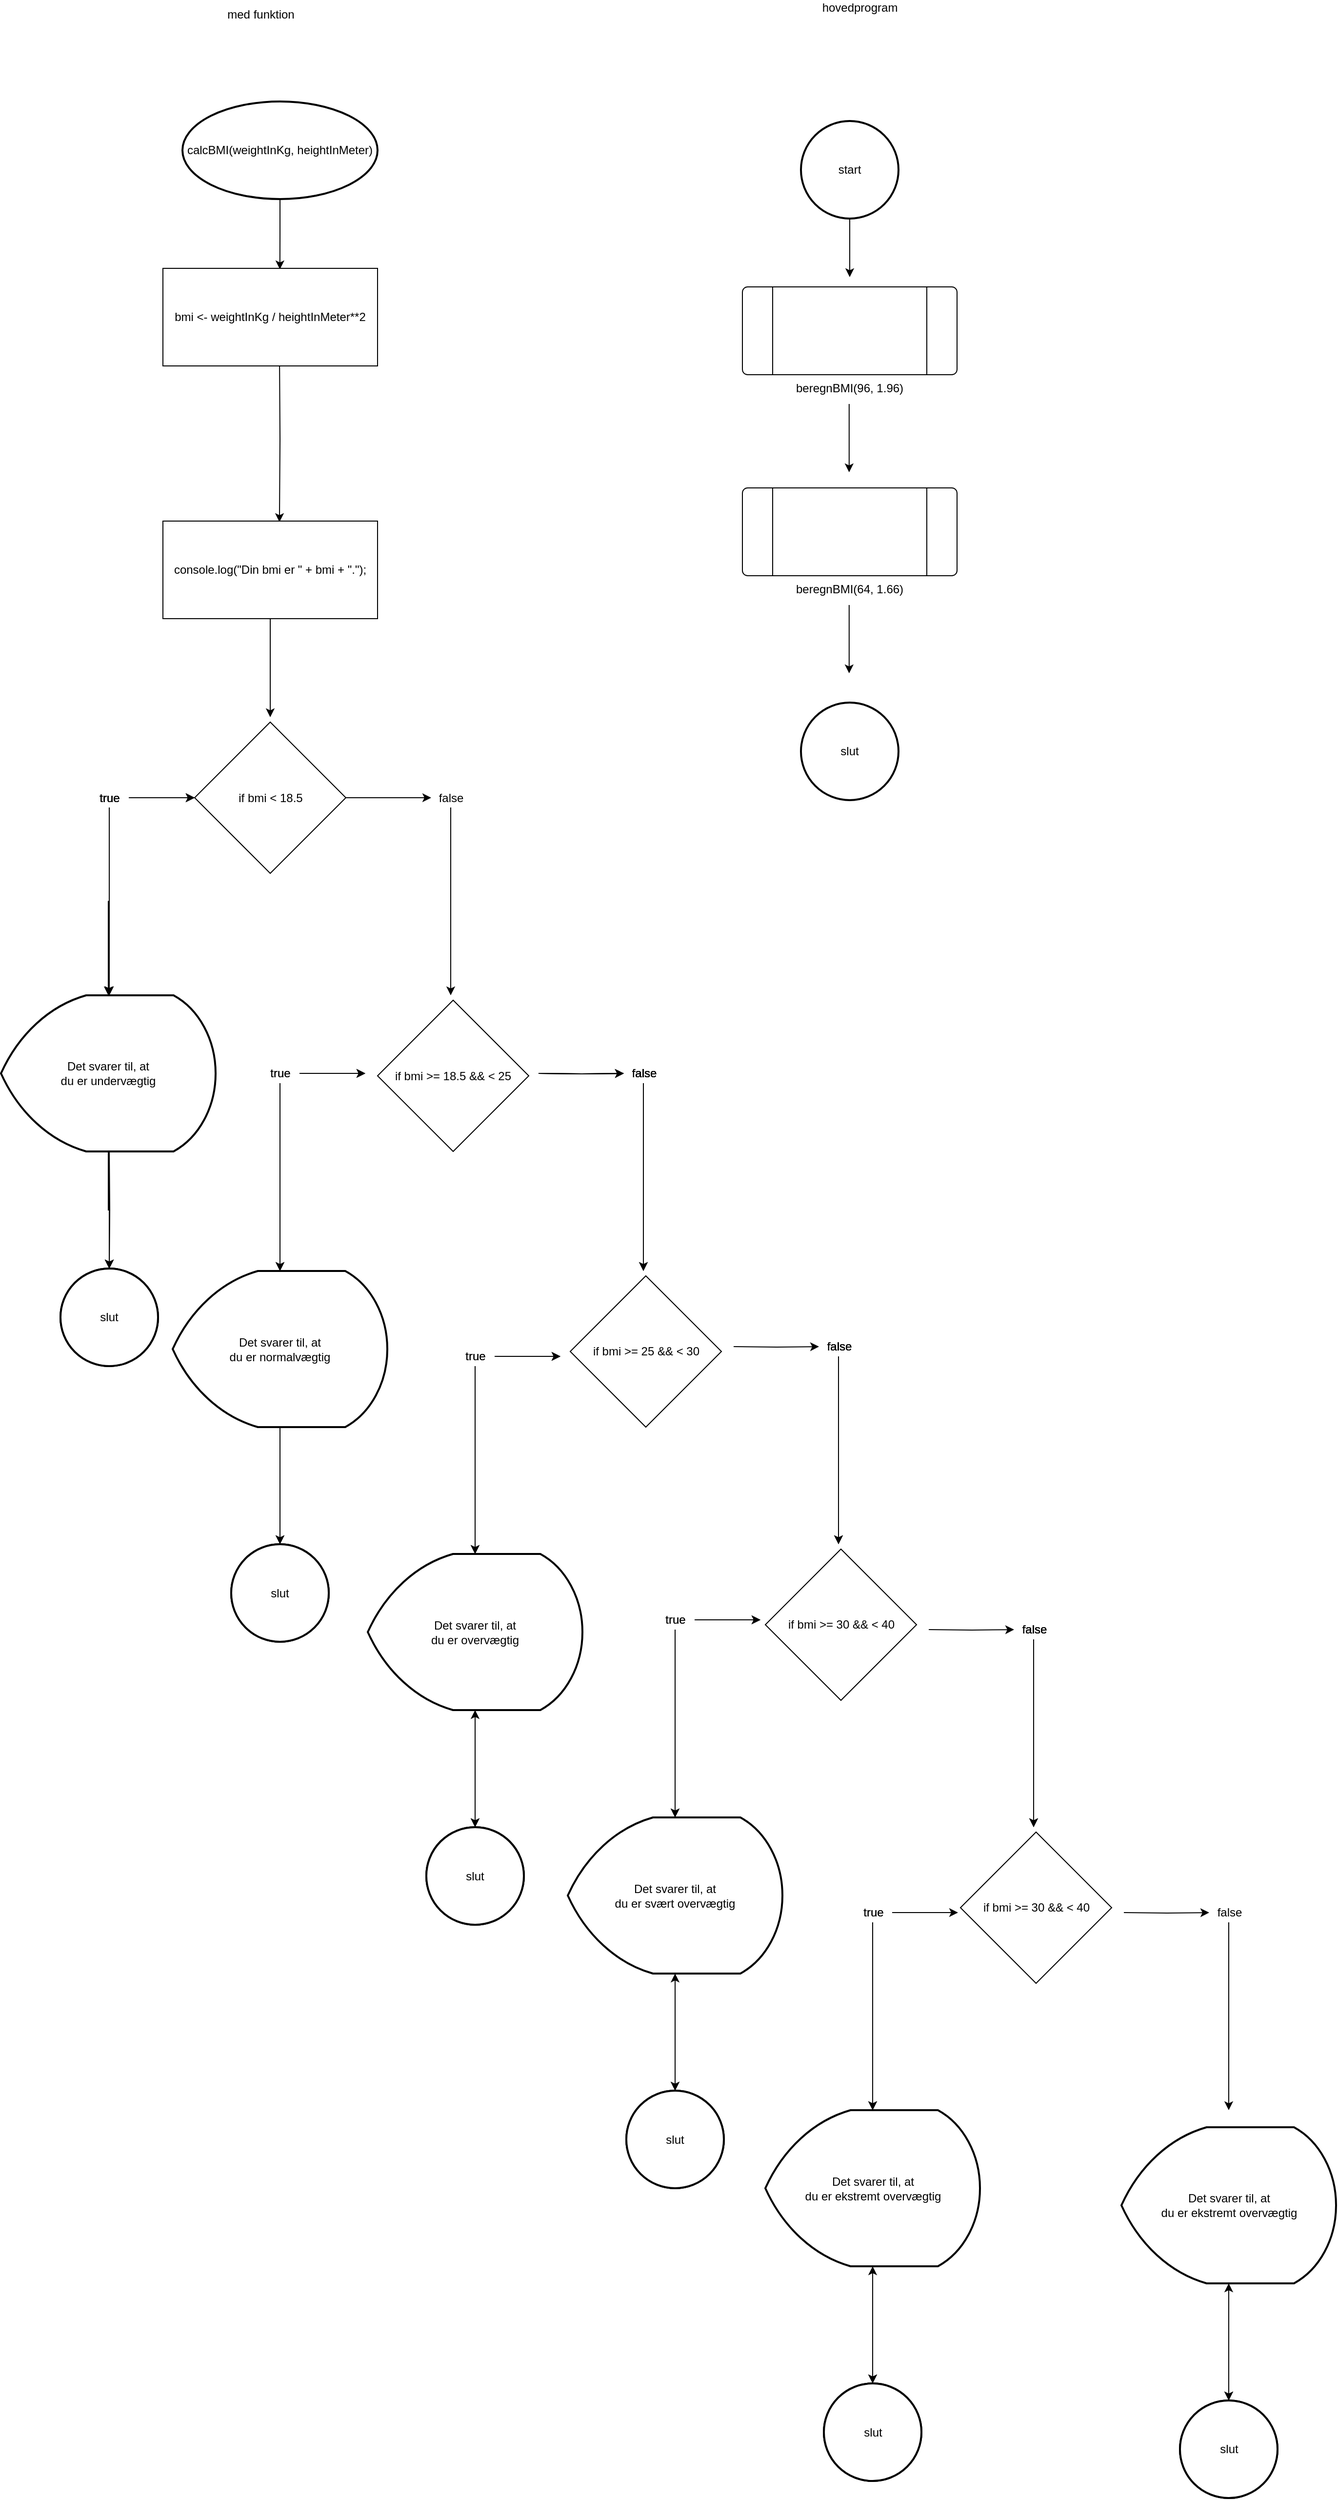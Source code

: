 <mxfile version="14.2.9" type="github">
  <diagram id="TqT399LAjUbae7Hf4a0q" name="Page-1">
    <mxGraphModel dx="2893" dy="1888" grid="1" gridSize="10" guides="1" tooltips="1" connect="1" arrows="1" fold="1" page="1" pageScale="1" pageWidth="850" pageHeight="1100" math="0" shadow="0">
      <root>
        <mxCell id="0" />
        <mxCell id="1" parent="0" />
        <mxCell id="aZatov6KkQWyKcdZIlja-17" style="edgeStyle=orthogonalEdgeStyle;rounded=0;orthogonalLoop=1;jettySize=auto;html=1;entryX=0.543;entryY=0.01;entryDx=0;entryDy=0;entryPerimeter=0;" edge="1" parent="1" target="aZatov6KkQWyKcdZIlja-19">
          <mxGeometry relative="1" as="geometry">
            <mxPoint x="255.5" y="440" as="sourcePoint" />
            <mxPoint x="255.5" y="520" as="targetPoint" />
          </mxGeometry>
        </mxCell>
        <mxCell id="aZatov6KkQWyKcdZIlja-18" style="edgeStyle=orthogonalEdgeStyle;rounded=0;orthogonalLoop=1;jettySize=auto;html=1;" edge="1" parent="1" source="aZatov6KkQWyKcdZIlja-19">
          <mxGeometry relative="1" as="geometry">
            <mxPoint x="246" y="810" as="targetPoint" />
            <Array as="points">
              <mxPoint x="246" y="740" />
              <mxPoint x="246" y="740" />
            </Array>
          </mxGeometry>
        </mxCell>
        <mxCell id="aZatov6KkQWyKcdZIlja-19" value="console.log(&quot;Din bmi er &quot; + bmi + &quot;.&quot;);" style="rounded=0;whiteSpace=wrap;html=1;" vertex="1" parent="1">
          <mxGeometry x="136" y="609" width="220" height="100" as="geometry" />
        </mxCell>
        <mxCell id="aZatov6KkQWyKcdZIlja-22" value="" style="edgeStyle=orthogonalEdgeStyle;rounded=0;orthogonalLoop=1;jettySize=auto;html=1;" edge="1" parent="1" source="aZatov6KkQWyKcdZIlja-23" target="aZatov6KkQWyKcdZIlja-24">
          <mxGeometry relative="1" as="geometry" />
        </mxCell>
        <mxCell id="aZatov6KkQWyKcdZIlja-23" value="&lt;div&gt;Det svarer til, at &lt;br&gt;&lt;/div&gt;&lt;div&gt;du er undervægtig&lt;/div&gt;" style="strokeWidth=2;html=1;shape=mxgraph.flowchart.display;whiteSpace=wrap;" vertex="1" parent="1">
          <mxGeometry x="-30" y="1095" width="220" height="160" as="geometry" />
        </mxCell>
        <mxCell id="aZatov6KkQWyKcdZIlja-24" value="slut" style="strokeWidth=2;html=1;shape=mxgraph.flowchart.start_2;whiteSpace=wrap;" vertex="1" parent="1">
          <mxGeometry x="31" y="1375" width="100" height="100" as="geometry" />
        </mxCell>
        <mxCell id="aZatov6KkQWyKcdZIlja-25" value="" style="edgeStyle=orthogonalEdgeStyle;rounded=0;orthogonalLoop=1;jettySize=auto;html=1;" edge="1" parent="1">
          <mxGeometry relative="1" as="geometry">
            <mxPoint x="839.41" y="489" as="sourcePoint" />
            <mxPoint x="839.41" y="559" as="targetPoint" />
          </mxGeometry>
        </mxCell>
        <mxCell id="aZatov6KkQWyKcdZIlja-146" style="edgeStyle=orthogonalEdgeStyle;rounded=0;orthogonalLoop=1;jettySize=auto;html=1;entryX=0.545;entryY=0.01;entryDx=0;entryDy=0;entryPerimeter=0;" edge="1" parent="1" source="aZatov6KkQWyKcdZIlja-27" target="aZatov6KkQWyKcdZIlja-145">
          <mxGeometry relative="1" as="geometry" />
        </mxCell>
        <mxCell id="aZatov6KkQWyKcdZIlja-27" value="calcBMI(weightInKg, heightInMeter)" style="strokeWidth=2;html=1;shape=mxgraph.flowchart.start_2;whiteSpace=wrap;" vertex="1" parent="1">
          <mxGeometry x="156" y="179" width="200" height="100" as="geometry" />
        </mxCell>
        <mxCell id="aZatov6KkQWyKcdZIlja-28" style="edgeStyle=orthogonalEdgeStyle;rounded=0;orthogonalLoop=1;jettySize=auto;html=1;entryX=0.5;entryY=0;entryDx=0;entryDy=0;" edge="1" parent="1" source="aZatov6KkQWyKcdZIlja-29">
          <mxGeometry relative="1" as="geometry">
            <mxPoint x="840.0" y="359" as="targetPoint" />
          </mxGeometry>
        </mxCell>
        <mxCell id="aZatov6KkQWyKcdZIlja-29" value="start" style="strokeWidth=2;html=1;shape=mxgraph.flowchart.start_2;whiteSpace=wrap;" vertex="1" parent="1">
          <mxGeometry x="790" y="199" width="100" height="100" as="geometry" />
        </mxCell>
        <mxCell id="aZatov6KkQWyKcdZIlja-30" value="slut" style="strokeWidth=2;html=1;shape=mxgraph.flowchart.start_2;whiteSpace=wrap;" vertex="1" parent="1">
          <mxGeometry x="790" y="795" width="100" height="100" as="geometry" />
        </mxCell>
        <mxCell id="aZatov6KkQWyKcdZIlja-31" value="beregnBMI(96, 1.96)" style="verticalLabelPosition=bottom;verticalAlign=top;html=1;shape=process;whiteSpace=wrap;rounded=1;size=0.14;arcSize=6;" vertex="1" parent="1">
          <mxGeometry x="730" y="369" width="220" height="90" as="geometry" />
        </mxCell>
        <mxCell id="aZatov6KkQWyKcdZIlja-35" value="&lt;div&gt;med funktion&lt;/div&gt;" style="text;html=1;align=center;verticalAlign=middle;resizable=0;points=[];autosize=1;" vertex="1" parent="1">
          <mxGeometry x="191" y="80" width="90" height="20" as="geometry" />
        </mxCell>
        <mxCell id="aZatov6KkQWyKcdZIlja-36" value="&lt;div&gt;hovedprogram&lt;/div&gt;&lt;div&gt;&lt;br&gt;&lt;/div&gt;" style="text;html=1;align=center;verticalAlign=middle;resizable=0;points=[];autosize=1;" vertex="1" parent="1">
          <mxGeometry x="800" y="75" width="100" height="30" as="geometry" />
        </mxCell>
        <mxCell id="aZatov6KkQWyKcdZIlja-37" value="" style="edgeStyle=orthogonalEdgeStyle;rounded=0;orthogonalLoop=1;jettySize=auto;html=1;" edge="1" parent="1">
          <mxGeometry relative="1" as="geometry">
            <mxPoint x="839.41" y="695" as="sourcePoint" />
            <mxPoint x="839.41" y="765" as="targetPoint" />
          </mxGeometry>
        </mxCell>
        <mxCell id="aZatov6KkQWyKcdZIlja-38" value="beregnBMI(64, 1.66)" style="verticalLabelPosition=bottom;verticalAlign=top;html=1;shape=process;whiteSpace=wrap;rounded=1;size=0.14;arcSize=6;" vertex="1" parent="1">
          <mxGeometry x="730" y="575" width="220" height="90" as="geometry" />
        </mxCell>
        <mxCell id="aZatov6KkQWyKcdZIlja-45" value="" style="edgeStyle=orthogonalEdgeStyle;rounded=0;orthogonalLoop=1;jettySize=auto;html=1;" edge="1" parent="1" source="aZatov6KkQWyKcdZIlja-39" target="aZatov6KkQWyKcdZIlja-44">
          <mxGeometry relative="1" as="geometry" />
        </mxCell>
        <mxCell id="aZatov6KkQWyKcdZIlja-39" value="if bmi &amp;lt; 18.5" style="rhombus;whiteSpace=wrap;html=1;" vertex="1" parent="1">
          <mxGeometry x="168.5" y="815" width="155" height="155" as="geometry" />
        </mxCell>
        <mxCell id="aZatov6KkQWyKcdZIlja-41" value="" style="edgeStyle=orthogonalEdgeStyle;rounded=0;orthogonalLoop=1;jettySize=auto;html=1;" edge="1" parent="1" source="aZatov6KkQWyKcdZIlja-40" target="aZatov6KkQWyKcdZIlja-39">
          <mxGeometry relative="1" as="geometry" />
        </mxCell>
        <mxCell id="aZatov6KkQWyKcdZIlja-42" style="edgeStyle=orthogonalEdgeStyle;rounded=0;orthogonalLoop=1;jettySize=auto;html=1;entryX=0.5;entryY=0;entryDx=0;entryDy=0;entryPerimeter=0;" edge="1" parent="1" source="aZatov6KkQWyKcdZIlja-40" target="aZatov6KkQWyKcdZIlja-23">
          <mxGeometry relative="1" as="geometry" />
        </mxCell>
        <mxCell id="aZatov6KkQWyKcdZIlja-40" value="true" style="text;html=1;align=center;verticalAlign=middle;resizable=0;points=[];autosize=1;" vertex="1" parent="1">
          <mxGeometry x="61" y="882.5" width="40" height="20" as="geometry" />
        </mxCell>
        <mxCell id="aZatov6KkQWyKcdZIlja-48" style="edgeStyle=orthogonalEdgeStyle;rounded=0;orthogonalLoop=1;jettySize=auto;html=1;" edge="1" parent="1" source="aZatov6KkQWyKcdZIlja-44">
          <mxGeometry relative="1" as="geometry">
            <mxPoint x="431" y="1095" as="targetPoint" />
          </mxGeometry>
        </mxCell>
        <mxCell id="aZatov6KkQWyKcdZIlja-44" value="false" style="text;html=1;align=center;verticalAlign=middle;resizable=0;points=[];autosize=1;" vertex="1" parent="1">
          <mxGeometry x="411" y="882.5" width="40" height="20" as="geometry" />
        </mxCell>
        <mxCell id="aZatov6KkQWyKcdZIlja-47" value="if bmi &amp;gt;= 18.5 &amp;amp;&amp;amp; &amp;lt; 25" style="rhombus;whiteSpace=wrap;html=1;" vertex="1" parent="1">
          <mxGeometry x="356" y="1100" width="155" height="155" as="geometry" />
        </mxCell>
        <mxCell id="aZatov6KkQWyKcdZIlja-49" value="" style="edgeStyle=orthogonalEdgeStyle;rounded=0;orthogonalLoop=1;jettySize=auto;html=1;" edge="1" parent="1" target="aZatov6KkQWyKcdZIlja-50">
          <mxGeometry relative="1" as="geometry">
            <mxPoint x="81" y="1255" as="sourcePoint" />
          </mxGeometry>
        </mxCell>
        <mxCell id="aZatov6KkQWyKcdZIlja-50" value="slut" style="strokeWidth=2;html=1;shape=mxgraph.flowchart.start_2;whiteSpace=wrap;" vertex="1" parent="1">
          <mxGeometry x="31" y="1375" width="100" height="100" as="geometry" />
        </mxCell>
        <mxCell id="aZatov6KkQWyKcdZIlja-51" value="" style="edgeStyle=orthogonalEdgeStyle;rounded=0;orthogonalLoop=1;jettySize=auto;html=1;" edge="1" parent="1" source="aZatov6KkQWyKcdZIlja-53">
          <mxGeometry relative="1" as="geometry">
            <mxPoint x="168.5" y="892.5" as="targetPoint" />
          </mxGeometry>
        </mxCell>
        <mxCell id="aZatov6KkQWyKcdZIlja-52" style="edgeStyle=orthogonalEdgeStyle;rounded=0;orthogonalLoop=1;jettySize=auto;html=1;entryX=0.5;entryY=0;entryDx=0;entryDy=0;entryPerimeter=0;" edge="1" parent="1" source="aZatov6KkQWyKcdZIlja-53">
          <mxGeometry relative="1" as="geometry">
            <mxPoint x="81" y="1095" as="targetPoint" />
          </mxGeometry>
        </mxCell>
        <mxCell id="aZatov6KkQWyKcdZIlja-53" value="true" style="text;html=1;align=center;verticalAlign=middle;resizable=0;points=[];autosize=1;" vertex="1" parent="1">
          <mxGeometry x="61" y="882.5" width="40" height="20" as="geometry" />
        </mxCell>
        <mxCell id="aZatov6KkQWyKcdZIlja-54" value="" style="edgeStyle=orthogonalEdgeStyle;rounded=0;orthogonalLoop=1;jettySize=auto;html=1;" edge="1" parent="1">
          <mxGeometry relative="1" as="geometry">
            <mxPoint x="81" y="1255" as="sourcePoint" />
            <mxPoint x="81" y="1375" as="targetPoint" />
          </mxGeometry>
        </mxCell>
        <mxCell id="aZatov6KkQWyKcdZIlja-55" style="edgeStyle=orthogonalEdgeStyle;rounded=0;orthogonalLoop=1;jettySize=auto;html=1;entryX=0.5;entryY=0;entryDx=0;entryDy=0;entryPerimeter=0;" edge="1" parent="1" source="aZatov6KkQWyKcdZIlja-56">
          <mxGeometry relative="1" as="geometry">
            <mxPoint x="81" y="1095" as="targetPoint" />
          </mxGeometry>
        </mxCell>
        <mxCell id="aZatov6KkQWyKcdZIlja-56" value="true" style="text;html=1;align=center;verticalAlign=middle;resizable=0;points=[];autosize=1;" vertex="1" parent="1">
          <mxGeometry x="61" y="882.5" width="40" height="20" as="geometry" />
        </mxCell>
        <mxCell id="aZatov6KkQWyKcdZIlja-57" value="" style="edgeStyle=orthogonalEdgeStyle;rounded=0;orthogonalLoop=1;jettySize=auto;html=1;" edge="1" parent="1">
          <mxGeometry relative="1" as="geometry">
            <mxPoint x="81" y="1255" as="sourcePoint" />
            <mxPoint x="81" y="1375" as="targetPoint" />
          </mxGeometry>
        </mxCell>
        <mxCell id="aZatov6KkQWyKcdZIlja-58" value="" style="edgeStyle=orthogonalEdgeStyle;rounded=0;orthogonalLoop=1;jettySize=auto;html=1;" edge="1" parent="1" source="aZatov6KkQWyKcdZIlja-60">
          <mxGeometry relative="1" as="geometry">
            <mxPoint x="168.5" y="892.5" as="targetPoint" />
          </mxGeometry>
        </mxCell>
        <mxCell id="aZatov6KkQWyKcdZIlja-59" style="edgeStyle=orthogonalEdgeStyle;rounded=0;orthogonalLoop=1;jettySize=auto;html=1;entryX=0.5;entryY=0;entryDx=0;entryDy=0;entryPerimeter=0;" edge="1" parent="1" source="aZatov6KkQWyKcdZIlja-60">
          <mxGeometry relative="1" as="geometry">
            <mxPoint x="81" y="1095" as="targetPoint" />
          </mxGeometry>
        </mxCell>
        <mxCell id="aZatov6KkQWyKcdZIlja-60" value="true" style="text;html=1;align=center;verticalAlign=middle;resizable=0;points=[];autosize=1;" vertex="1" parent="1">
          <mxGeometry x="61" y="882.5" width="40" height="20" as="geometry" />
        </mxCell>
        <mxCell id="aZatov6KkQWyKcdZIlja-61" value="Det svarer til, at &lt;br&gt;&lt;div&gt;du er normalvægtig&lt;/div&gt;" style="strokeWidth=2;html=1;shape=mxgraph.flowchart.display;whiteSpace=wrap;" vertex="1" parent="1">
          <mxGeometry x="146" y="1377.5" width="220" height="160" as="geometry" />
        </mxCell>
        <mxCell id="aZatov6KkQWyKcdZIlja-62" value="slut" style="strokeWidth=2;html=1;shape=mxgraph.flowchart.start_2;whiteSpace=wrap;" vertex="1" parent="1">
          <mxGeometry x="206" y="1657.5" width="100" height="100" as="geometry" />
        </mxCell>
        <mxCell id="aZatov6KkQWyKcdZIlja-63" value="" style="edgeStyle=orthogonalEdgeStyle;rounded=0;orthogonalLoop=1;jettySize=auto;html=1;" edge="1" parent="1">
          <mxGeometry relative="1" as="geometry">
            <mxPoint x="256" y="1537.5" as="sourcePoint" />
            <mxPoint x="256" y="1657.5" as="targetPoint" />
          </mxGeometry>
        </mxCell>
        <mxCell id="aZatov6KkQWyKcdZIlja-64" value="" style="edgeStyle=orthogonalEdgeStyle;rounded=0;orthogonalLoop=1;jettySize=auto;html=1;" edge="1" parent="1" source="aZatov6KkQWyKcdZIlja-66">
          <mxGeometry relative="1" as="geometry">
            <mxPoint x="343.5" y="1175" as="targetPoint" />
          </mxGeometry>
        </mxCell>
        <mxCell id="aZatov6KkQWyKcdZIlja-65" style="edgeStyle=orthogonalEdgeStyle;rounded=0;orthogonalLoop=1;jettySize=auto;html=1;entryX=0.5;entryY=0;entryDx=0;entryDy=0;entryPerimeter=0;" edge="1" parent="1" source="aZatov6KkQWyKcdZIlja-66">
          <mxGeometry relative="1" as="geometry">
            <mxPoint x="256" y="1377.5" as="targetPoint" />
          </mxGeometry>
        </mxCell>
        <mxCell id="aZatov6KkQWyKcdZIlja-66" value="true" style="text;html=1;align=center;verticalAlign=middle;resizable=0;points=[];autosize=1;" vertex="1" parent="1">
          <mxGeometry x="236" y="1165" width="40" height="20" as="geometry" />
        </mxCell>
        <mxCell id="aZatov6KkQWyKcdZIlja-67" value="" style="edgeStyle=orthogonalEdgeStyle;rounded=0;orthogonalLoop=1;jettySize=auto;html=1;" edge="1" parent="1" target="aZatov6KkQWyKcdZIlja-69">
          <mxGeometry relative="1" as="geometry">
            <mxPoint x="521" y="1175" as="sourcePoint" />
          </mxGeometry>
        </mxCell>
        <mxCell id="aZatov6KkQWyKcdZIlja-68" style="edgeStyle=orthogonalEdgeStyle;rounded=0;orthogonalLoop=1;jettySize=auto;html=1;" edge="1" parent="1" source="aZatov6KkQWyKcdZIlja-69">
          <mxGeometry relative="1" as="geometry">
            <mxPoint x="628.5" y="1377.5" as="targetPoint" />
          </mxGeometry>
        </mxCell>
        <mxCell id="aZatov6KkQWyKcdZIlja-69" value="false" style="text;html=1;align=center;verticalAlign=middle;resizable=0;points=[];autosize=1;" vertex="1" parent="1">
          <mxGeometry x="608.5" y="1165" width="40" height="20" as="geometry" />
        </mxCell>
        <mxCell id="aZatov6KkQWyKcdZIlja-70" value="if bmi &amp;gt;= 25 &amp;amp;&amp;amp; &amp;lt; 30" style="rhombus;whiteSpace=wrap;html=1;" vertex="1" parent="1">
          <mxGeometry x="553.5" y="1382.5" width="155" height="155" as="geometry" />
        </mxCell>
        <mxCell id="aZatov6KkQWyKcdZIlja-71" value="slut" style="strokeWidth=2;html=1;shape=mxgraph.flowchart.start_2;whiteSpace=wrap;" vertex="1" parent="1">
          <mxGeometry x="206" y="1657.5" width="100" height="100" as="geometry" />
        </mxCell>
        <mxCell id="aZatov6KkQWyKcdZIlja-72" value="" style="edgeStyle=orthogonalEdgeStyle;rounded=0;orthogonalLoop=1;jettySize=auto;html=1;" edge="1" parent="1">
          <mxGeometry relative="1" as="geometry">
            <mxPoint x="256" y="1537.5" as="sourcePoint" />
            <mxPoint x="256" y="1657.5" as="targetPoint" />
          </mxGeometry>
        </mxCell>
        <mxCell id="aZatov6KkQWyKcdZIlja-73" value="" style="edgeStyle=orthogonalEdgeStyle;rounded=0;orthogonalLoop=1;jettySize=auto;html=1;" edge="1" parent="1" source="aZatov6KkQWyKcdZIlja-75">
          <mxGeometry relative="1" as="geometry">
            <mxPoint x="343.5" y="1175" as="targetPoint" />
          </mxGeometry>
        </mxCell>
        <mxCell id="aZatov6KkQWyKcdZIlja-74" style="edgeStyle=orthogonalEdgeStyle;rounded=0;orthogonalLoop=1;jettySize=auto;html=1;entryX=0.5;entryY=0;entryDx=0;entryDy=0;entryPerimeter=0;" edge="1" parent="1" source="aZatov6KkQWyKcdZIlja-75">
          <mxGeometry relative="1" as="geometry">
            <mxPoint x="256" y="1377.5" as="targetPoint" />
          </mxGeometry>
        </mxCell>
        <mxCell id="aZatov6KkQWyKcdZIlja-75" value="true" style="text;html=1;align=center;verticalAlign=middle;resizable=0;points=[];autosize=1;" vertex="1" parent="1">
          <mxGeometry x="236" y="1165" width="40" height="20" as="geometry" />
        </mxCell>
        <mxCell id="aZatov6KkQWyKcdZIlja-76" value="Det svarer til, at &lt;br&gt;&lt;div&gt;du er overvægtig&lt;br&gt;&lt;/div&gt;" style="strokeWidth=2;html=1;shape=mxgraph.flowchart.display;whiteSpace=wrap;" vertex="1" parent="1">
          <mxGeometry x="346" y="1667.5" width="220" height="160" as="geometry" />
        </mxCell>
        <mxCell id="aZatov6KkQWyKcdZIlja-77" value="slut" style="strokeWidth=2;html=1;shape=mxgraph.flowchart.start_2;whiteSpace=wrap;" vertex="1" parent="1">
          <mxGeometry x="406" y="1947.5" width="100" height="100" as="geometry" />
        </mxCell>
        <mxCell id="aZatov6KkQWyKcdZIlja-78" value="" style="edgeStyle=orthogonalEdgeStyle;rounded=0;orthogonalLoop=1;jettySize=auto;html=1;" edge="1" parent="1">
          <mxGeometry relative="1" as="geometry">
            <mxPoint x="456" y="1827.5" as="sourcePoint" />
            <mxPoint x="456" y="1947.5" as="targetPoint" />
          </mxGeometry>
        </mxCell>
        <mxCell id="aZatov6KkQWyKcdZIlja-79" value="" style="edgeStyle=orthogonalEdgeStyle;rounded=0;orthogonalLoop=1;jettySize=auto;html=1;" edge="1" parent="1" source="aZatov6KkQWyKcdZIlja-81">
          <mxGeometry relative="1" as="geometry">
            <mxPoint x="543.5" y="1465" as="targetPoint" />
          </mxGeometry>
        </mxCell>
        <mxCell id="aZatov6KkQWyKcdZIlja-80" style="edgeStyle=orthogonalEdgeStyle;rounded=0;orthogonalLoop=1;jettySize=auto;html=1;entryX=0.5;entryY=0;entryDx=0;entryDy=0;entryPerimeter=0;" edge="1" parent="1" source="aZatov6KkQWyKcdZIlja-81">
          <mxGeometry relative="1" as="geometry">
            <mxPoint x="456" y="1667.5" as="targetPoint" />
          </mxGeometry>
        </mxCell>
        <mxCell id="aZatov6KkQWyKcdZIlja-81" value="true" style="text;html=1;align=center;verticalAlign=middle;resizable=0;points=[];autosize=1;" vertex="1" parent="1">
          <mxGeometry x="436" y="1455" width="40" height="20" as="geometry" />
        </mxCell>
        <mxCell id="aZatov6KkQWyKcdZIlja-82" value="" style="edgeStyle=orthogonalEdgeStyle;rounded=0;orthogonalLoop=1;jettySize=auto;html=1;" edge="1" parent="1" target="aZatov6KkQWyKcdZIlja-84">
          <mxGeometry relative="1" as="geometry">
            <mxPoint x="521" y="1175" as="sourcePoint" />
          </mxGeometry>
        </mxCell>
        <mxCell id="aZatov6KkQWyKcdZIlja-84" value="false" style="text;html=1;align=center;verticalAlign=middle;resizable=0;points=[];autosize=1;" vertex="1" parent="1">
          <mxGeometry x="608.5" y="1165" width="40" height="20" as="geometry" />
        </mxCell>
        <mxCell id="aZatov6KkQWyKcdZIlja-85" style="edgeStyle=orthogonalEdgeStyle;rounded=0;orthogonalLoop=1;jettySize=auto;html=1;" edge="1" parent="1" source="aZatov6KkQWyKcdZIlja-86">
          <mxGeometry relative="1" as="geometry">
            <mxPoint x="628.5" y="1377.5" as="targetPoint" />
          </mxGeometry>
        </mxCell>
        <mxCell id="aZatov6KkQWyKcdZIlja-86" value="false" style="text;html=1;align=center;verticalAlign=middle;resizable=0;points=[];autosize=1;" vertex="1" parent="1">
          <mxGeometry x="608.5" y="1165" width="40" height="20" as="geometry" />
        </mxCell>
        <mxCell id="aZatov6KkQWyKcdZIlja-87" value="" style="edgeStyle=orthogonalEdgeStyle;rounded=0;orthogonalLoop=1;jettySize=auto;html=1;" edge="1" parent="1" target="aZatov6KkQWyKcdZIlja-89">
          <mxGeometry relative="1" as="geometry">
            <mxPoint x="521" y="1175" as="sourcePoint" />
          </mxGeometry>
        </mxCell>
        <mxCell id="aZatov6KkQWyKcdZIlja-89" value="false" style="text;html=1;align=center;verticalAlign=middle;resizable=0;points=[];autosize=1;" vertex="1" parent="1">
          <mxGeometry x="608.5" y="1165" width="40" height="20" as="geometry" />
        </mxCell>
        <mxCell id="aZatov6KkQWyKcdZIlja-90" style="edgeStyle=orthogonalEdgeStyle;rounded=0;orthogonalLoop=1;jettySize=auto;html=1;" edge="1" parent="1" source="aZatov6KkQWyKcdZIlja-91">
          <mxGeometry relative="1" as="geometry">
            <mxPoint x="828.5" y="1657.5" as="targetPoint" />
          </mxGeometry>
        </mxCell>
        <mxCell id="aZatov6KkQWyKcdZIlja-91" value="false" style="text;html=1;align=center;verticalAlign=middle;resizable=0;points=[];autosize=1;" vertex="1" parent="1">
          <mxGeometry x="808.5" y="1445" width="40" height="20" as="geometry" />
        </mxCell>
        <mxCell id="aZatov6KkQWyKcdZIlja-92" value="if bmi &amp;gt;= 30 &amp;amp;&amp;amp; &amp;lt; 40" style="rhombus;whiteSpace=wrap;html=1;" vertex="1" parent="1">
          <mxGeometry x="753.5" y="1662.5" width="155" height="155" as="geometry" />
        </mxCell>
        <mxCell id="aZatov6KkQWyKcdZIlja-93" value="false" style="text;html=1;align=center;verticalAlign=middle;resizable=0;points=[];autosize=1;" vertex="1" parent="1">
          <mxGeometry x="808.5" y="1445" width="40" height="20" as="geometry" />
        </mxCell>
        <mxCell id="aZatov6KkQWyKcdZIlja-94" style="edgeStyle=orthogonalEdgeStyle;rounded=0;orthogonalLoop=1;jettySize=auto;html=1;" edge="1" parent="1" source="aZatov6KkQWyKcdZIlja-95">
          <mxGeometry relative="1" as="geometry">
            <mxPoint x="828.5" y="1657.5" as="targetPoint" />
          </mxGeometry>
        </mxCell>
        <mxCell id="aZatov6KkQWyKcdZIlja-95" value="false" style="text;html=1;align=center;verticalAlign=middle;resizable=0;points=[];autosize=1;" vertex="1" parent="1">
          <mxGeometry x="808.5" y="1445" width="40" height="20" as="geometry" />
        </mxCell>
        <mxCell id="aZatov6KkQWyKcdZIlja-96" value="" style="edgeStyle=orthogonalEdgeStyle;rounded=0;orthogonalLoop=1;jettySize=auto;html=1;" edge="1" parent="1" target="aZatov6KkQWyKcdZIlja-97">
          <mxGeometry relative="1" as="geometry">
            <mxPoint x="721" y="1455" as="sourcePoint" />
          </mxGeometry>
        </mxCell>
        <mxCell id="aZatov6KkQWyKcdZIlja-97" value="false" style="text;html=1;align=center;verticalAlign=middle;resizable=0;points=[];autosize=1;" vertex="1" parent="1">
          <mxGeometry x="808.5" y="1445" width="40" height="20" as="geometry" />
        </mxCell>
        <mxCell id="aZatov6KkQWyKcdZIlja-103" value="" style="edgeStyle=orthogonalEdgeStyle;rounded=0;orthogonalLoop=1;jettySize=auto;html=1;" edge="1" parent="1" source="aZatov6KkQWyKcdZIlja-98" target="aZatov6KkQWyKcdZIlja-76">
          <mxGeometry relative="1" as="geometry" />
        </mxCell>
        <mxCell id="aZatov6KkQWyKcdZIlja-98" value="slut" style="strokeWidth=2;html=1;shape=mxgraph.flowchart.start_2;whiteSpace=wrap;" vertex="1" parent="1">
          <mxGeometry x="406" y="1947.5" width="100" height="100" as="geometry" />
        </mxCell>
        <mxCell id="aZatov6KkQWyKcdZIlja-99" value="" style="edgeStyle=orthogonalEdgeStyle;rounded=0;orthogonalLoop=1;jettySize=auto;html=1;" edge="1" parent="1">
          <mxGeometry relative="1" as="geometry">
            <mxPoint x="456" y="1827.5" as="sourcePoint" />
            <mxPoint x="456" y="1947.5" as="targetPoint" />
          </mxGeometry>
        </mxCell>
        <mxCell id="aZatov6KkQWyKcdZIlja-100" value="" style="edgeStyle=orthogonalEdgeStyle;rounded=0;orthogonalLoop=1;jettySize=auto;html=1;" edge="1" parent="1" source="aZatov6KkQWyKcdZIlja-102">
          <mxGeometry relative="1" as="geometry">
            <mxPoint x="543.5" y="1465.0" as="targetPoint" />
          </mxGeometry>
        </mxCell>
        <mxCell id="aZatov6KkQWyKcdZIlja-101" style="edgeStyle=orthogonalEdgeStyle;rounded=0;orthogonalLoop=1;jettySize=auto;html=1;entryX=0.5;entryY=0;entryDx=0;entryDy=0;entryPerimeter=0;" edge="1" parent="1" source="aZatov6KkQWyKcdZIlja-102">
          <mxGeometry relative="1" as="geometry">
            <mxPoint x="456" y="1667.5" as="targetPoint" />
          </mxGeometry>
        </mxCell>
        <mxCell id="aZatov6KkQWyKcdZIlja-102" value="true" style="text;html=1;align=center;verticalAlign=middle;resizable=0;points=[];autosize=1;" vertex="1" parent="1">
          <mxGeometry x="436" y="1455" width="40" height="20" as="geometry" />
        </mxCell>
        <mxCell id="aZatov6KkQWyKcdZIlja-104" value="Det svarer til, at &lt;br&gt;&lt;div&gt;du er svært overvægtig&lt;br&gt;&lt;/div&gt;" style="strokeWidth=2;html=1;shape=mxgraph.flowchart.display;whiteSpace=wrap;" vertex="1" parent="1">
          <mxGeometry x="551" y="1937.5" width="220" height="160" as="geometry" />
        </mxCell>
        <mxCell id="aZatov6KkQWyKcdZIlja-105" value="slut" style="strokeWidth=2;html=1;shape=mxgraph.flowchart.start_2;whiteSpace=wrap;" vertex="1" parent="1">
          <mxGeometry x="611" y="2217.5" width="100" height="100" as="geometry" />
        </mxCell>
        <mxCell id="aZatov6KkQWyKcdZIlja-106" value="" style="edgeStyle=orthogonalEdgeStyle;rounded=0;orthogonalLoop=1;jettySize=auto;html=1;" edge="1" parent="1">
          <mxGeometry relative="1" as="geometry">
            <mxPoint x="661" y="2097.5" as="sourcePoint" />
            <mxPoint x="661" y="2217.5" as="targetPoint" />
          </mxGeometry>
        </mxCell>
        <mxCell id="aZatov6KkQWyKcdZIlja-107" value="" style="edgeStyle=orthogonalEdgeStyle;rounded=0;orthogonalLoop=1;jettySize=auto;html=1;" edge="1" parent="1" source="aZatov6KkQWyKcdZIlja-109">
          <mxGeometry relative="1" as="geometry">
            <mxPoint x="748.5" y="1735.0" as="targetPoint" />
          </mxGeometry>
        </mxCell>
        <mxCell id="aZatov6KkQWyKcdZIlja-108" style="edgeStyle=orthogonalEdgeStyle;rounded=0;orthogonalLoop=1;jettySize=auto;html=1;entryX=0.5;entryY=0;entryDx=0;entryDy=0;entryPerimeter=0;" edge="1" parent="1" source="aZatov6KkQWyKcdZIlja-109">
          <mxGeometry relative="1" as="geometry">
            <mxPoint x="661" y="1937.5" as="targetPoint" />
          </mxGeometry>
        </mxCell>
        <mxCell id="aZatov6KkQWyKcdZIlja-109" value="true" style="text;html=1;align=center;verticalAlign=middle;resizable=0;points=[];autosize=1;" vertex="1" parent="1">
          <mxGeometry x="641" y="1725" width="40" height="20" as="geometry" />
        </mxCell>
        <mxCell id="aZatov6KkQWyKcdZIlja-110" value="" style="edgeStyle=orthogonalEdgeStyle;rounded=0;orthogonalLoop=1;jettySize=auto;html=1;" edge="1" parent="1" source="aZatov6KkQWyKcdZIlja-111" target="aZatov6KkQWyKcdZIlja-104">
          <mxGeometry relative="1" as="geometry" />
        </mxCell>
        <mxCell id="aZatov6KkQWyKcdZIlja-111" value="slut" style="strokeWidth=2;html=1;shape=mxgraph.flowchart.start_2;whiteSpace=wrap;" vertex="1" parent="1">
          <mxGeometry x="611" y="2217.5" width="100" height="100" as="geometry" />
        </mxCell>
        <mxCell id="aZatov6KkQWyKcdZIlja-112" value="" style="edgeStyle=orthogonalEdgeStyle;rounded=0;orthogonalLoop=1;jettySize=auto;html=1;" edge="1" parent="1">
          <mxGeometry relative="1" as="geometry">
            <mxPoint x="661" y="2097.5" as="sourcePoint" />
            <mxPoint x="661" y="2217.5" as="targetPoint" />
          </mxGeometry>
        </mxCell>
        <mxCell id="aZatov6KkQWyKcdZIlja-113" value="" style="edgeStyle=orthogonalEdgeStyle;rounded=0;orthogonalLoop=1;jettySize=auto;html=1;" edge="1" parent="1" source="aZatov6KkQWyKcdZIlja-115">
          <mxGeometry relative="1" as="geometry">
            <mxPoint x="748.5" y="1735.0" as="targetPoint" />
          </mxGeometry>
        </mxCell>
        <mxCell id="aZatov6KkQWyKcdZIlja-114" style="edgeStyle=orthogonalEdgeStyle;rounded=0;orthogonalLoop=1;jettySize=auto;html=1;entryX=0.5;entryY=0;entryDx=0;entryDy=0;entryPerimeter=0;" edge="1" parent="1" source="aZatov6KkQWyKcdZIlja-115">
          <mxGeometry relative="1" as="geometry">
            <mxPoint x="661" y="1937.5" as="targetPoint" />
          </mxGeometry>
        </mxCell>
        <mxCell id="aZatov6KkQWyKcdZIlja-115" value="true" style="text;html=1;align=center;verticalAlign=middle;resizable=0;points=[];autosize=1;" vertex="1" parent="1">
          <mxGeometry x="641" y="1725" width="40" height="20" as="geometry" />
        </mxCell>
        <mxCell id="aZatov6KkQWyKcdZIlja-116" style="edgeStyle=orthogonalEdgeStyle;rounded=0;orthogonalLoop=1;jettySize=auto;html=1;" edge="1" parent="1" source="aZatov6KkQWyKcdZIlja-117">
          <mxGeometry relative="1" as="geometry">
            <mxPoint x="1028.5" y="1947.5" as="targetPoint" />
          </mxGeometry>
        </mxCell>
        <mxCell id="aZatov6KkQWyKcdZIlja-117" value="false" style="text;html=1;align=center;verticalAlign=middle;resizable=0;points=[];autosize=1;" vertex="1" parent="1">
          <mxGeometry x="1008.5" y="1735" width="40" height="20" as="geometry" />
        </mxCell>
        <mxCell id="aZatov6KkQWyKcdZIlja-118" value="if bmi &amp;gt;= 30 &amp;amp;&amp;amp; &amp;lt; 40" style="rhombus;whiteSpace=wrap;html=1;" vertex="1" parent="1">
          <mxGeometry x="953.5" y="1952.5" width="155" height="155" as="geometry" />
        </mxCell>
        <mxCell id="aZatov6KkQWyKcdZIlja-119" value="false" style="text;html=1;align=center;verticalAlign=middle;resizable=0;points=[];autosize=1;" vertex="1" parent="1">
          <mxGeometry x="1008.5" y="1735" width="40" height="20" as="geometry" />
        </mxCell>
        <mxCell id="aZatov6KkQWyKcdZIlja-120" style="edgeStyle=orthogonalEdgeStyle;rounded=0;orthogonalLoop=1;jettySize=auto;html=1;" edge="1" parent="1" source="aZatov6KkQWyKcdZIlja-121">
          <mxGeometry relative="1" as="geometry">
            <mxPoint x="1028.5" y="1947.5" as="targetPoint" />
          </mxGeometry>
        </mxCell>
        <mxCell id="aZatov6KkQWyKcdZIlja-121" value="false" style="text;html=1;align=center;verticalAlign=middle;resizable=0;points=[];autosize=1;" vertex="1" parent="1">
          <mxGeometry x="1008.5" y="1735" width="40" height="20" as="geometry" />
        </mxCell>
        <mxCell id="aZatov6KkQWyKcdZIlja-122" value="" style="edgeStyle=orthogonalEdgeStyle;rounded=0;orthogonalLoop=1;jettySize=auto;html=1;" edge="1" parent="1" target="aZatov6KkQWyKcdZIlja-123">
          <mxGeometry relative="1" as="geometry">
            <mxPoint x="921" y="1745.0" as="sourcePoint" />
          </mxGeometry>
        </mxCell>
        <mxCell id="aZatov6KkQWyKcdZIlja-123" value="false" style="text;html=1;align=center;verticalAlign=middle;resizable=0;points=[];autosize=1;" vertex="1" parent="1">
          <mxGeometry x="1008.5" y="1735" width="40" height="20" as="geometry" />
        </mxCell>
        <mxCell id="aZatov6KkQWyKcdZIlja-124" value="Det svarer til, at &lt;br&gt;&lt;div&gt;du er ekstremt overvægtig&lt;br&gt;&lt;/div&gt;" style="strokeWidth=2;html=1;shape=mxgraph.flowchart.display;whiteSpace=wrap;" vertex="1" parent="1">
          <mxGeometry x="753.5" y="2237.5" width="220" height="160" as="geometry" />
        </mxCell>
        <mxCell id="aZatov6KkQWyKcdZIlja-125" value="slut" style="strokeWidth=2;html=1;shape=mxgraph.flowchart.start_2;whiteSpace=wrap;" vertex="1" parent="1">
          <mxGeometry x="813.5" y="2517.5" width="100" height="100" as="geometry" />
        </mxCell>
        <mxCell id="aZatov6KkQWyKcdZIlja-126" value="" style="edgeStyle=orthogonalEdgeStyle;rounded=0;orthogonalLoop=1;jettySize=auto;html=1;" edge="1" parent="1">
          <mxGeometry relative="1" as="geometry">
            <mxPoint x="863.5" y="2397.5" as="sourcePoint" />
            <mxPoint x="863.5" y="2517.5" as="targetPoint" />
          </mxGeometry>
        </mxCell>
        <mxCell id="aZatov6KkQWyKcdZIlja-127" style="edgeStyle=orthogonalEdgeStyle;rounded=0;orthogonalLoop=1;jettySize=auto;html=1;entryX=0.5;entryY=0;entryDx=0;entryDy=0;entryPerimeter=0;" edge="1" parent="1" source="aZatov6KkQWyKcdZIlja-128">
          <mxGeometry relative="1" as="geometry">
            <mxPoint x="863.5" y="2237.5" as="targetPoint" />
          </mxGeometry>
        </mxCell>
        <mxCell id="aZatov6KkQWyKcdZIlja-128" value="true" style="text;html=1;align=center;verticalAlign=middle;resizable=0;points=[];autosize=1;" vertex="1" parent="1">
          <mxGeometry x="843.5" y="2025" width="40" height="20" as="geometry" />
        </mxCell>
        <mxCell id="aZatov6KkQWyKcdZIlja-129" value="" style="edgeStyle=orthogonalEdgeStyle;rounded=0;orthogonalLoop=1;jettySize=auto;html=1;" edge="1" parent="1" source="aZatov6KkQWyKcdZIlja-130" target="aZatov6KkQWyKcdZIlja-124">
          <mxGeometry relative="1" as="geometry" />
        </mxCell>
        <mxCell id="aZatov6KkQWyKcdZIlja-130" value="slut" style="strokeWidth=2;html=1;shape=mxgraph.flowchart.start_2;whiteSpace=wrap;" vertex="1" parent="1">
          <mxGeometry x="813.5" y="2517.5" width="100" height="100" as="geometry" />
        </mxCell>
        <mxCell id="aZatov6KkQWyKcdZIlja-131" value="" style="edgeStyle=orthogonalEdgeStyle;rounded=0;orthogonalLoop=1;jettySize=auto;html=1;" edge="1" parent="1">
          <mxGeometry relative="1" as="geometry">
            <mxPoint x="863.5" y="2397.5" as="sourcePoint" />
            <mxPoint x="863.5" y="2517.5" as="targetPoint" />
          </mxGeometry>
        </mxCell>
        <mxCell id="aZatov6KkQWyKcdZIlja-132" value="" style="edgeStyle=orthogonalEdgeStyle;rounded=0;orthogonalLoop=1;jettySize=auto;html=1;" edge="1" parent="1" source="aZatov6KkQWyKcdZIlja-134">
          <mxGeometry relative="1" as="geometry">
            <mxPoint x="951" y="2035.0" as="targetPoint" />
          </mxGeometry>
        </mxCell>
        <mxCell id="aZatov6KkQWyKcdZIlja-133" style="edgeStyle=orthogonalEdgeStyle;rounded=0;orthogonalLoop=1;jettySize=auto;html=1;entryX=0.5;entryY=0;entryDx=0;entryDy=0;entryPerimeter=0;" edge="1" parent="1" source="aZatov6KkQWyKcdZIlja-134">
          <mxGeometry relative="1" as="geometry">
            <mxPoint x="863.5" y="2237.5" as="targetPoint" />
          </mxGeometry>
        </mxCell>
        <mxCell id="aZatov6KkQWyKcdZIlja-134" value="true" style="text;html=1;align=center;verticalAlign=middle;resizable=0;points=[];autosize=1;" vertex="1" parent="1">
          <mxGeometry x="843.5" y="2025" width="40" height="20" as="geometry" />
        </mxCell>
        <mxCell id="aZatov6KkQWyKcdZIlja-136" style="edgeStyle=orthogonalEdgeStyle;rounded=0;orthogonalLoop=1;jettySize=auto;html=1;" edge="1" parent="1">
          <mxGeometry relative="1" as="geometry">
            <mxPoint x="1228.5" y="2237.5" as="targetPoint" />
            <mxPoint x="1228.5" y="2045.0" as="sourcePoint" />
          </mxGeometry>
        </mxCell>
        <mxCell id="aZatov6KkQWyKcdZIlja-137" value="" style="edgeStyle=orthogonalEdgeStyle;rounded=0;orthogonalLoop=1;jettySize=auto;html=1;" edge="1" parent="1" target="aZatov6KkQWyKcdZIlja-138">
          <mxGeometry relative="1" as="geometry">
            <mxPoint x="1121" y="2035.0" as="sourcePoint" />
          </mxGeometry>
        </mxCell>
        <mxCell id="aZatov6KkQWyKcdZIlja-138" value="false" style="text;html=1;align=center;verticalAlign=middle;resizable=0;points=[];autosize=1;" vertex="1" parent="1">
          <mxGeometry x="1208.5" y="2025" width="40" height="20" as="geometry" />
        </mxCell>
        <mxCell id="aZatov6KkQWyKcdZIlja-139" value="Det svarer til, at &lt;br&gt;&lt;div&gt;du er ekstremt overvægtig&lt;br&gt;&lt;/div&gt;" style="strokeWidth=2;html=1;shape=mxgraph.flowchart.display;whiteSpace=wrap;" vertex="1" parent="1">
          <mxGeometry x="1118.5" y="2255" width="220" height="160" as="geometry" />
        </mxCell>
        <mxCell id="aZatov6KkQWyKcdZIlja-140" value="slut" style="strokeWidth=2;html=1;shape=mxgraph.flowchart.start_2;whiteSpace=wrap;" vertex="1" parent="1">
          <mxGeometry x="1178.5" y="2535" width="100" height="100" as="geometry" />
        </mxCell>
        <mxCell id="aZatov6KkQWyKcdZIlja-141" value="" style="edgeStyle=orthogonalEdgeStyle;rounded=0;orthogonalLoop=1;jettySize=auto;html=1;" edge="1" parent="1">
          <mxGeometry relative="1" as="geometry">
            <mxPoint x="1228.5" y="2415.0" as="sourcePoint" />
            <mxPoint x="1228.5" y="2535" as="targetPoint" />
          </mxGeometry>
        </mxCell>
        <mxCell id="aZatov6KkQWyKcdZIlja-142" value="" style="edgeStyle=orthogonalEdgeStyle;rounded=0;orthogonalLoop=1;jettySize=auto;html=1;" edge="1" parent="1" source="aZatov6KkQWyKcdZIlja-143" target="aZatov6KkQWyKcdZIlja-139">
          <mxGeometry relative="1" as="geometry" />
        </mxCell>
        <mxCell id="aZatov6KkQWyKcdZIlja-143" value="slut" style="strokeWidth=2;html=1;shape=mxgraph.flowchart.start_2;whiteSpace=wrap;" vertex="1" parent="1">
          <mxGeometry x="1178.5" y="2535" width="100" height="100" as="geometry" />
        </mxCell>
        <mxCell id="aZatov6KkQWyKcdZIlja-144" value="" style="edgeStyle=orthogonalEdgeStyle;rounded=0;orthogonalLoop=1;jettySize=auto;html=1;" edge="1" parent="1">
          <mxGeometry relative="1" as="geometry">
            <mxPoint x="1228.5" y="2415.0" as="sourcePoint" />
            <mxPoint x="1228.5" y="2535" as="targetPoint" />
          </mxGeometry>
        </mxCell>
        <mxCell id="aZatov6KkQWyKcdZIlja-145" value="bmi &amp;lt;- weightInKg / heightInMeter**2" style="rounded=0;whiteSpace=wrap;html=1;" vertex="1" parent="1">
          <mxGeometry x="136" y="350" width="220" height="100" as="geometry" />
        </mxCell>
      </root>
    </mxGraphModel>
  </diagram>
</mxfile>
